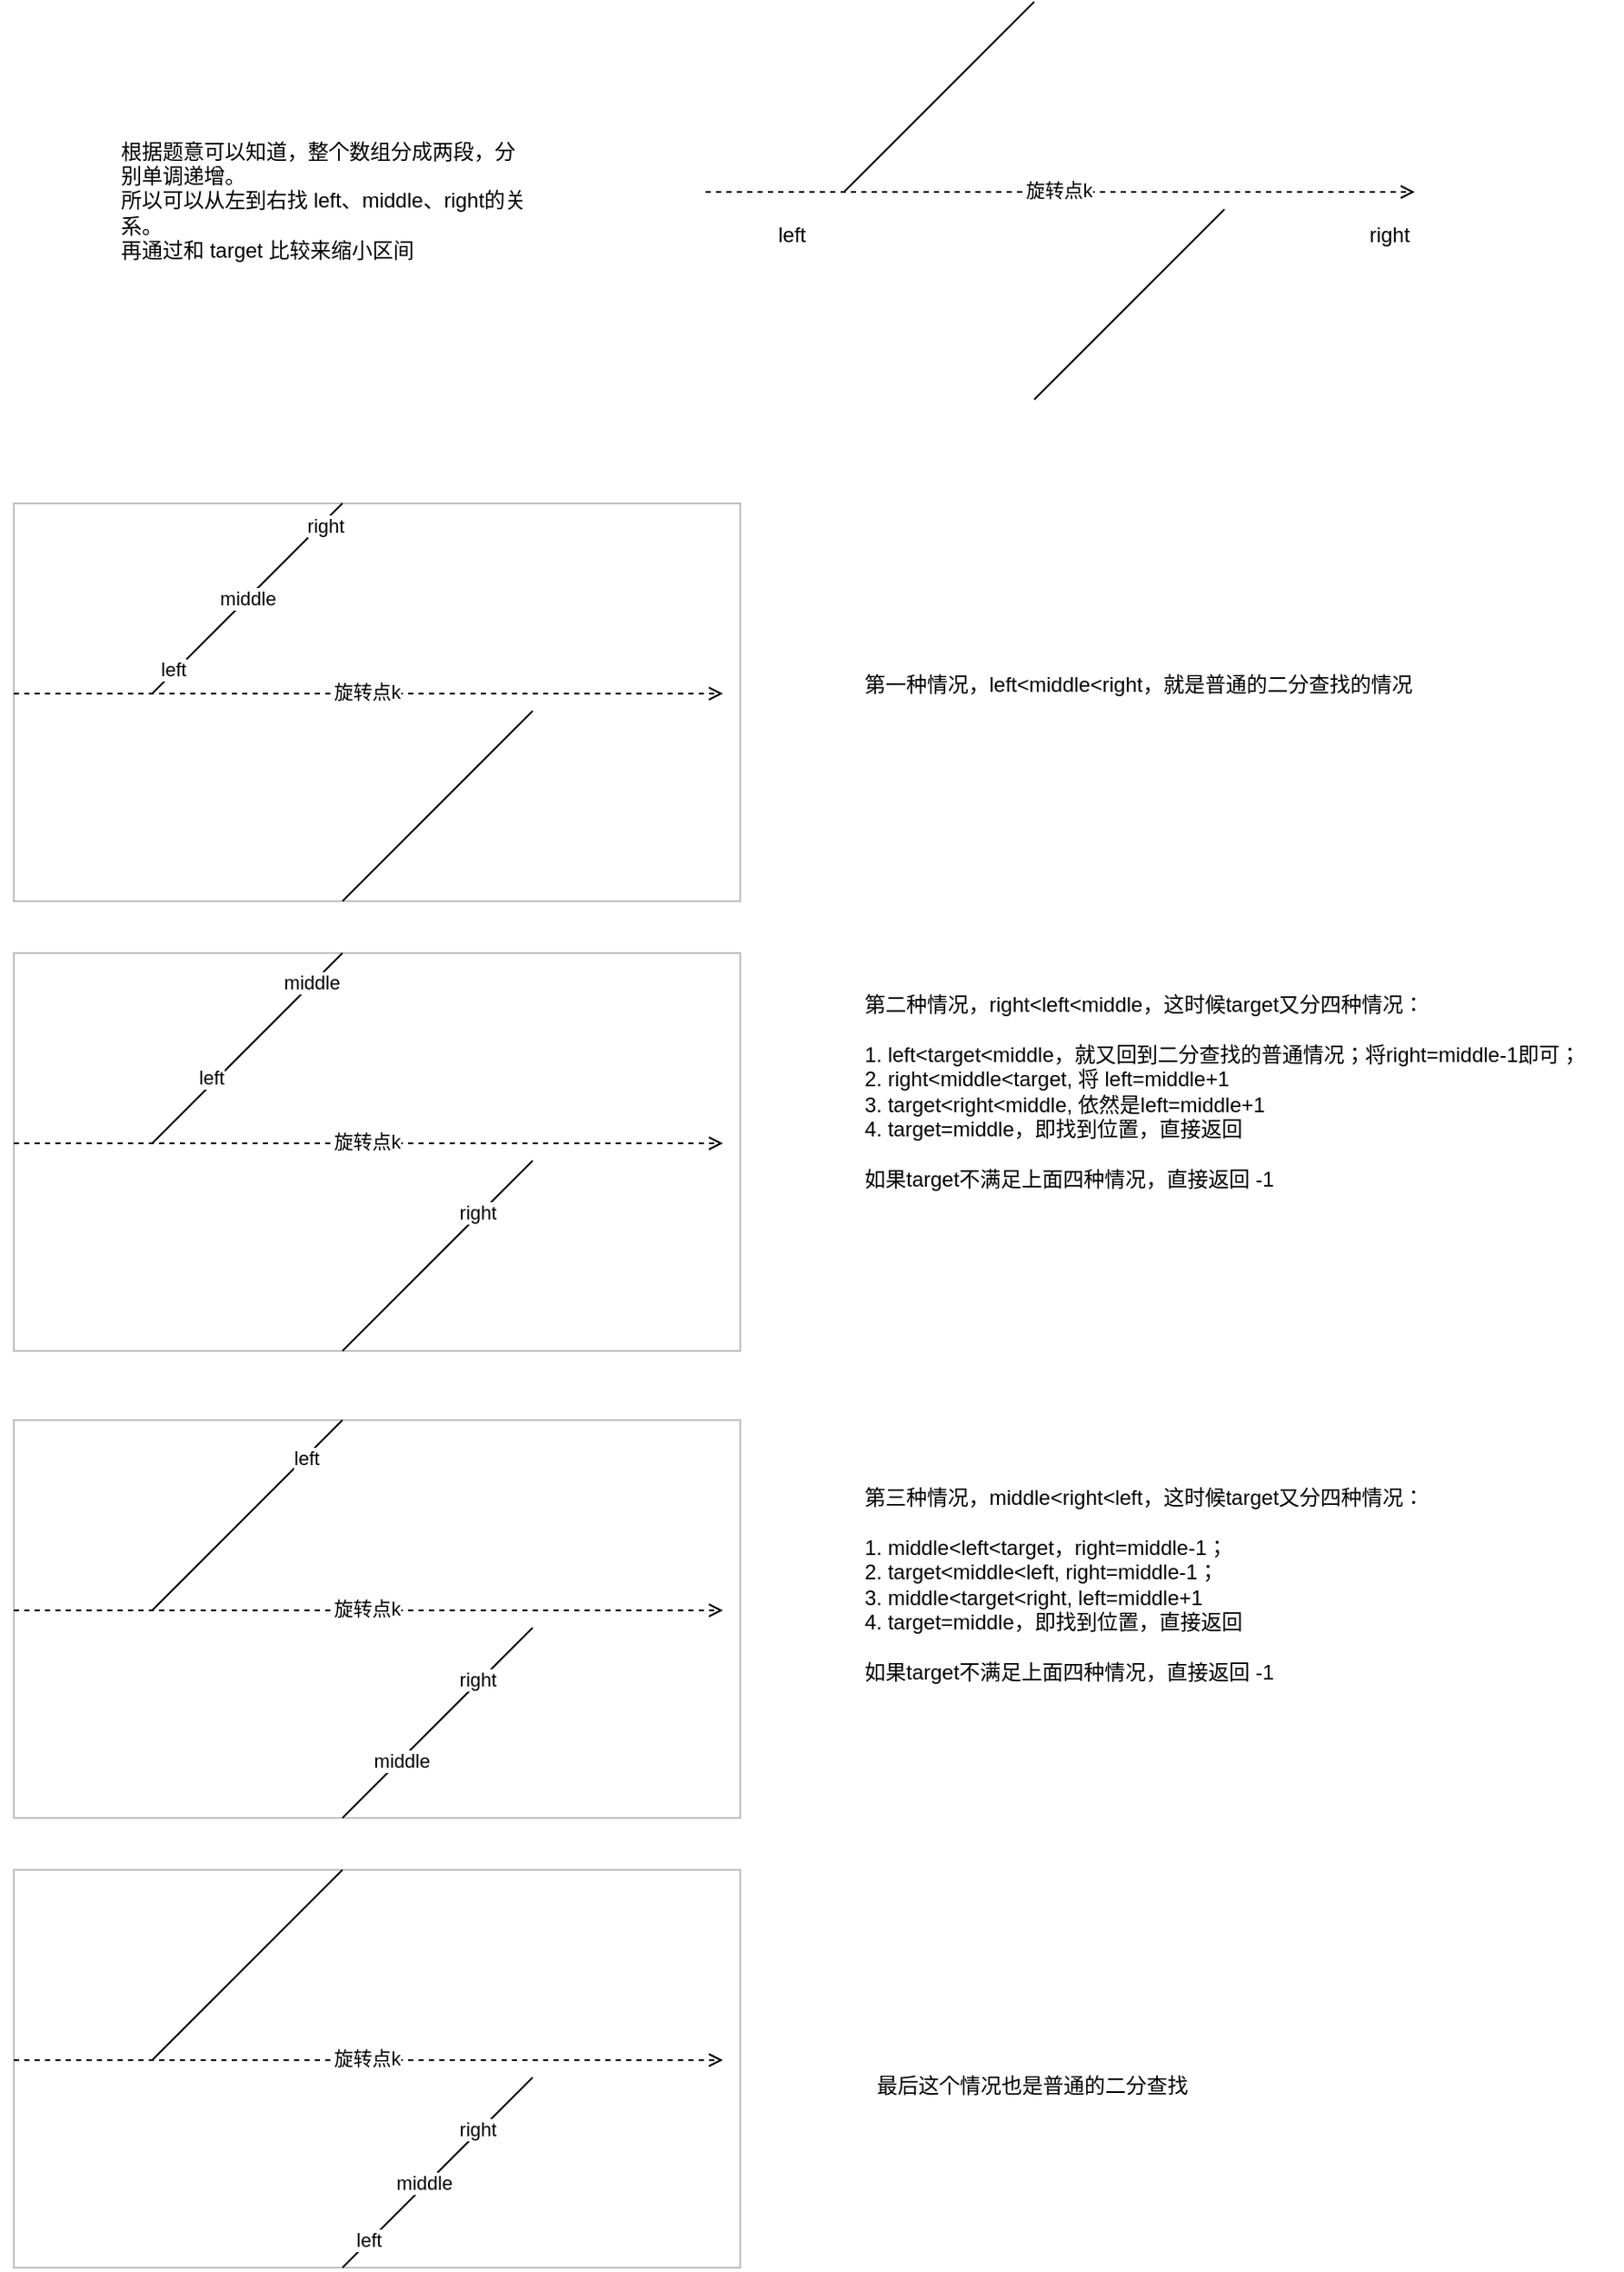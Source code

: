 <mxfile>
    <diagram id="UbY4VP6WomnOS2C7z-Jq" name="第 1 页">
        <mxGraphModel dx="2534" dy="432" grid="1" gridSize="10" guides="1" tooltips="1" connect="1" arrows="1" fold="1" page="1" pageScale="1" pageWidth="827" pageHeight="1169" math="0" shadow="0">
            <root>
                <mxCell id="0"/>
                <mxCell id="1" parent="0"/>
                <mxCell id="4" value="" style="endArrow=none;html=1;" edge="1" parent="1">
                    <mxGeometry width="50" height="50" relative="1" as="geometry">
                        <mxPoint x="-430" y="240" as="sourcePoint"/>
                        <mxPoint x="-320" y="130" as="targetPoint"/>
                    </mxGeometry>
                </mxCell>
                <mxCell id="6" value="" style="endArrow=none;html=1;" edge="1" parent="1">
                    <mxGeometry width="50" height="50" relative="1" as="geometry">
                        <mxPoint x="-320" y="360" as="sourcePoint"/>
                        <mxPoint x="-210" y="250" as="targetPoint"/>
                    </mxGeometry>
                </mxCell>
                <mxCell id="7" value="" style="endArrow=open;dashed=1;html=1;endFill=0;" edge="1" parent="1">
                    <mxGeometry width="50" height="50" relative="1" as="geometry">
                        <mxPoint x="-510" y="240" as="sourcePoint"/>
                        <mxPoint x="-100" y="240" as="targetPoint"/>
                    </mxGeometry>
                </mxCell>
                <mxCell id="10" value="旋转点k" style="edgeLabel;html=1;align=center;verticalAlign=middle;resizable=0;points=[];" vertex="1" connectable="0" parent="7">
                    <mxGeometry x="-0.005" y="1" relative="1" as="geometry">
                        <mxPoint as="offset"/>
                    </mxGeometry>
                </mxCell>
                <mxCell id="11" value="根据题意可以知道，整个数组分成两段，分别单调递增。&lt;br&gt;所以可以从左到右找 left、middle、right的关系。&lt;br&gt;再通过和 target 比较来缩小区间" style="text;html=1;strokeColor=none;fillColor=none;align=left;verticalAlign=middle;whiteSpace=wrap;rounded=0;" vertex="1" parent="1">
                    <mxGeometry x="-850" y="200" width="240" height="90" as="geometry"/>
                </mxCell>
                <mxCell id="12" value="left" style="text;html=1;strokeColor=none;fillColor=none;align=center;verticalAlign=middle;whiteSpace=wrap;rounded=0;" vertex="1" parent="1">
                    <mxGeometry x="-490" y="250" width="60" height="30" as="geometry"/>
                </mxCell>
                <mxCell id="13" value="right" style="text;html=1;align=center;verticalAlign=middle;resizable=0;points=[];autosize=1;strokeColor=none;fillColor=none;" vertex="1" parent="1">
                    <mxGeometry x="-140" y="250" width="50" height="30" as="geometry"/>
                </mxCell>
                <mxCell id="26" value="" style="group;rounded=0;strokeColor=#bfbfbf;" vertex="1" connectable="0" parent="1">
                    <mxGeometry x="-910" y="420" width="420" height="230" as="geometry"/>
                </mxCell>
                <mxCell id="20" value="middle" style="endArrow=none;html=1;" edge="1" parent="26">
                    <mxGeometry width="50" height="50" relative="1" as="geometry">
                        <mxPoint x="80" y="110" as="sourcePoint"/>
                        <mxPoint x="190" as="targetPoint"/>
                    </mxGeometry>
                </mxCell>
                <mxCell id="28" value="left" style="edgeLabel;html=1;align=center;verticalAlign=middle;resizable=0;points=[];" vertex="1" connectable="0" parent="20">
                    <mxGeometry x="-0.759" y="2" relative="1" as="geometry">
                        <mxPoint as="offset"/>
                    </mxGeometry>
                </mxCell>
                <mxCell id="29" value="right" style="edgeLabel;html=1;align=center;verticalAlign=middle;resizable=0;points=[];" vertex="1" connectable="0" parent="20">
                    <mxGeometry x="0.786" y="-2" relative="1" as="geometry">
                        <mxPoint as="offset"/>
                    </mxGeometry>
                </mxCell>
                <mxCell id="21" value="" style="endArrow=none;html=1;" edge="1" parent="26">
                    <mxGeometry width="50" height="50" relative="1" as="geometry">
                        <mxPoint x="190" y="230" as="sourcePoint"/>
                        <mxPoint x="300" y="120" as="targetPoint"/>
                    </mxGeometry>
                </mxCell>
                <mxCell id="22" value="" style="endArrow=open;dashed=1;html=1;endFill=0;" edge="1" parent="26">
                    <mxGeometry width="50" height="50" relative="1" as="geometry">
                        <mxPoint y="110" as="sourcePoint"/>
                        <mxPoint x="410" y="110" as="targetPoint"/>
                    </mxGeometry>
                </mxCell>
                <mxCell id="23" value="旋转点k" style="edgeLabel;html=1;align=center;verticalAlign=middle;resizable=0;points=[];" vertex="1" connectable="0" parent="22">
                    <mxGeometry x="-0.005" y="1" relative="1" as="geometry">
                        <mxPoint as="offset"/>
                    </mxGeometry>
                </mxCell>
                <mxCell id="30" value="第一种情况，left&amp;lt;middle&amp;lt;right，就是普通的二分查找的情况" style="text;html=1;align=left;verticalAlign=middle;resizable=0;points=[];autosize=1;strokeColor=none;fillColor=none;" vertex="1" parent="1">
                    <mxGeometry x="-420" y="510" width="340" height="30" as="geometry"/>
                </mxCell>
                <mxCell id="31" value="" style="group;rounded=0;strokeColor=#bfbfbf;" vertex="1" connectable="0" parent="1">
                    <mxGeometry x="-910" y="680" width="420" height="230" as="geometry"/>
                </mxCell>
                <mxCell id="32" value="" style="endArrow=none;html=1;" edge="1" parent="31">
                    <mxGeometry width="50" height="50" relative="1" as="geometry">
                        <mxPoint x="80" y="110" as="sourcePoint"/>
                        <mxPoint x="190" as="targetPoint"/>
                    </mxGeometry>
                </mxCell>
                <mxCell id="38" value="left" style="edgeLabel;html=1;align=center;verticalAlign=middle;resizable=0;points=[];" vertex="1" connectable="0" parent="32">
                    <mxGeometry x="-0.345" y="3" relative="1" as="geometry">
                        <mxPoint as="offset"/>
                    </mxGeometry>
                </mxCell>
                <mxCell id="39" value="middle" style="edgeLabel;html=1;align=center;verticalAlign=middle;resizable=0;points=[];" vertex="1" connectable="0" parent="32">
                    <mxGeometry x="0.682" y="1" relative="1" as="geometry">
                        <mxPoint as="offset"/>
                    </mxGeometry>
                </mxCell>
                <mxCell id="35" value="" style="endArrow=none;html=1;" edge="1" parent="31">
                    <mxGeometry width="50" height="50" relative="1" as="geometry">
                        <mxPoint x="190" y="230" as="sourcePoint"/>
                        <mxPoint x="300" y="120" as="targetPoint"/>
                    </mxGeometry>
                </mxCell>
                <mxCell id="40" value="right" style="edgeLabel;html=1;align=center;verticalAlign=middle;resizable=0;points=[];" vertex="1" connectable="0" parent="35">
                    <mxGeometry x="0.418" y="1" relative="1" as="geometry">
                        <mxPoint y="-1" as="offset"/>
                    </mxGeometry>
                </mxCell>
                <mxCell id="36" value="" style="endArrow=open;dashed=1;html=1;endFill=0;" edge="1" parent="31">
                    <mxGeometry width="50" height="50" relative="1" as="geometry">
                        <mxPoint y="110" as="sourcePoint"/>
                        <mxPoint x="410" y="110" as="targetPoint"/>
                    </mxGeometry>
                </mxCell>
                <mxCell id="37" value="旋转点k" style="edgeLabel;html=1;align=center;verticalAlign=middle;resizable=0;points=[];" vertex="1" connectable="0" parent="36">
                    <mxGeometry x="-0.005" y="1" relative="1" as="geometry">
                        <mxPoint as="offset"/>
                    </mxGeometry>
                </mxCell>
                <mxCell id="41" value="第二种情况，right&amp;lt;left&amp;lt;middle，这时候target又分四种情况：&lt;br&gt;&lt;br&gt;1. left&amp;lt;target&amp;lt;middle，就又回到二分查找的普通情况；将right=middle-1即可；&lt;br&gt;2. right&amp;lt;middle&amp;lt;target, 将 left=middle+1&lt;br&gt;3. target&amp;lt;right&amp;lt;middle, 依然是left=middle+1&lt;br&gt;4. target=middle，即找到位置，直接返回&lt;br&gt;&lt;br&gt;如果target不满足上面四种情况，直接返回 -1" style="text;html=1;align=left;verticalAlign=middle;resizable=0;points=[];autosize=1;strokeColor=none;fillColor=none;" vertex="1" parent="1">
                    <mxGeometry x="-420" y="695" width="440" height="130" as="geometry"/>
                </mxCell>
                <mxCell id="44" value="" style="group;rounded=0;strokeColor=#bfbfbf;" vertex="1" connectable="0" parent="1">
                    <mxGeometry x="-910" y="950" width="420" height="230" as="geometry"/>
                </mxCell>
                <mxCell id="45" value="" style="endArrow=none;html=1;" edge="1" parent="44">
                    <mxGeometry width="50" height="50" relative="1" as="geometry">
                        <mxPoint x="80" y="110" as="sourcePoint"/>
                        <mxPoint x="190" as="targetPoint"/>
                    </mxGeometry>
                </mxCell>
                <mxCell id="54" value="left" style="edgeLabel;html=1;align=center;verticalAlign=middle;resizable=0;points=[];" vertex="1" connectable="0" parent="45">
                    <mxGeometry x="0.609" relative="1" as="geometry">
                        <mxPoint as="offset"/>
                    </mxGeometry>
                </mxCell>
                <mxCell id="48" value="" style="endArrow=none;html=1;" edge="1" parent="44">
                    <mxGeometry width="50" height="50" relative="1" as="geometry">
                        <mxPoint x="190" y="230" as="sourcePoint"/>
                        <mxPoint x="300" y="120" as="targetPoint"/>
                    </mxGeometry>
                </mxCell>
                <mxCell id="49" value="right" style="edgeLabel;html=1;align=center;verticalAlign=middle;resizable=0;points=[];" vertex="1" connectable="0" parent="48">
                    <mxGeometry x="0.418" y="1" relative="1" as="geometry">
                        <mxPoint y="-1" as="offset"/>
                    </mxGeometry>
                </mxCell>
                <mxCell id="55" value="middle" style="edgeLabel;html=1;align=center;verticalAlign=middle;resizable=0;points=[];" vertex="1" connectable="0" parent="48">
                    <mxGeometry x="-0.391" relative="1" as="geometry">
                        <mxPoint as="offset"/>
                    </mxGeometry>
                </mxCell>
                <mxCell id="50" value="" style="endArrow=open;dashed=1;html=1;endFill=0;" edge="1" parent="44">
                    <mxGeometry width="50" height="50" relative="1" as="geometry">
                        <mxPoint y="110" as="sourcePoint"/>
                        <mxPoint x="410" y="110" as="targetPoint"/>
                    </mxGeometry>
                </mxCell>
                <mxCell id="51" value="旋转点k" style="edgeLabel;html=1;align=center;verticalAlign=middle;resizable=0;points=[];" vertex="1" connectable="0" parent="50">
                    <mxGeometry x="-0.005" y="1" relative="1" as="geometry">
                        <mxPoint as="offset"/>
                    </mxGeometry>
                </mxCell>
                <mxCell id="56" value="第三种情况，middle&amp;lt;right&amp;lt;left，这时候target又分四种情况：&lt;br&gt;&lt;br&gt;1. middle&amp;lt;left&amp;lt;target，right=middle-1；&lt;br&gt;2. target&amp;lt;middle&amp;lt;left, right=middle-1；&lt;br&gt;3. middle&amp;lt;target&amp;lt;right, left=middle+1&lt;br&gt;4. target=middle，即找到位置，直接返回&lt;br&gt;&lt;br&gt;如果target不满足上面四种情况，直接返回 -1" style="text;html=1;align=left;verticalAlign=middle;resizable=0;points=[];autosize=1;strokeColor=none;fillColor=none;" vertex="1" parent="1">
                    <mxGeometry x="-420" y="980" width="350" height="130" as="geometry"/>
                </mxCell>
                <mxCell id="57" value="" style="group;rounded=0;strokeColor=#bfbfbf;" vertex="1" connectable="0" parent="1">
                    <mxGeometry x="-910" y="1210" width="420" height="230" as="geometry"/>
                </mxCell>
                <mxCell id="58" value="" style="endArrow=none;html=1;" edge="1" parent="57">
                    <mxGeometry width="50" height="50" relative="1" as="geometry">
                        <mxPoint x="80" y="110" as="sourcePoint"/>
                        <mxPoint x="190" as="targetPoint"/>
                    </mxGeometry>
                </mxCell>
                <mxCell id="60" value="" style="endArrow=none;html=1;" edge="1" parent="57">
                    <mxGeometry width="50" height="50" relative="1" as="geometry">
                        <mxPoint x="190" y="230" as="sourcePoint"/>
                        <mxPoint x="300" y="120" as="targetPoint"/>
                    </mxGeometry>
                </mxCell>
                <mxCell id="61" value="right" style="edgeLabel;html=1;align=center;verticalAlign=middle;resizable=0;points=[];" vertex="1" connectable="0" parent="60">
                    <mxGeometry x="0.418" y="1" relative="1" as="geometry">
                        <mxPoint y="-1" as="offset"/>
                    </mxGeometry>
                </mxCell>
                <mxCell id="65" value="left" style="edgeLabel;html=1;align=center;verticalAlign=middle;resizable=0;points=[];" vertex="1" connectable="0" parent="60">
                    <mxGeometry x="-0.714" y="1" relative="1" as="geometry">
                        <mxPoint as="offset"/>
                    </mxGeometry>
                </mxCell>
                <mxCell id="66" value="middle" style="edgeLabel;html=1;align=center;verticalAlign=middle;resizable=0;points=[];" vertex="1" connectable="0" parent="60">
                    <mxGeometry x="-0.123" y="2" relative="1" as="geometry">
                        <mxPoint as="offset"/>
                    </mxGeometry>
                </mxCell>
                <mxCell id="63" value="" style="endArrow=open;dashed=1;html=1;endFill=0;" edge="1" parent="57">
                    <mxGeometry width="50" height="50" relative="1" as="geometry">
                        <mxPoint y="110" as="sourcePoint"/>
                        <mxPoint x="410" y="110" as="targetPoint"/>
                    </mxGeometry>
                </mxCell>
                <mxCell id="64" value="旋转点k" style="edgeLabel;html=1;align=center;verticalAlign=middle;resizable=0;points=[];" vertex="1" connectable="0" parent="63">
                    <mxGeometry x="-0.005" y="1" relative="1" as="geometry">
                        <mxPoint as="offset"/>
                    </mxGeometry>
                </mxCell>
                <mxCell id="67" value="最后这个情况也是普通的二分查找" style="text;html=1;align=left;verticalAlign=middle;resizable=0;points=[];autosize=1;strokeColor=none;fillColor=none;" vertex="1" parent="1">
                    <mxGeometry x="-413" y="1320" width="200" height="30" as="geometry"/>
                </mxCell>
            </root>
        </mxGraphModel>
    </diagram>
</mxfile>